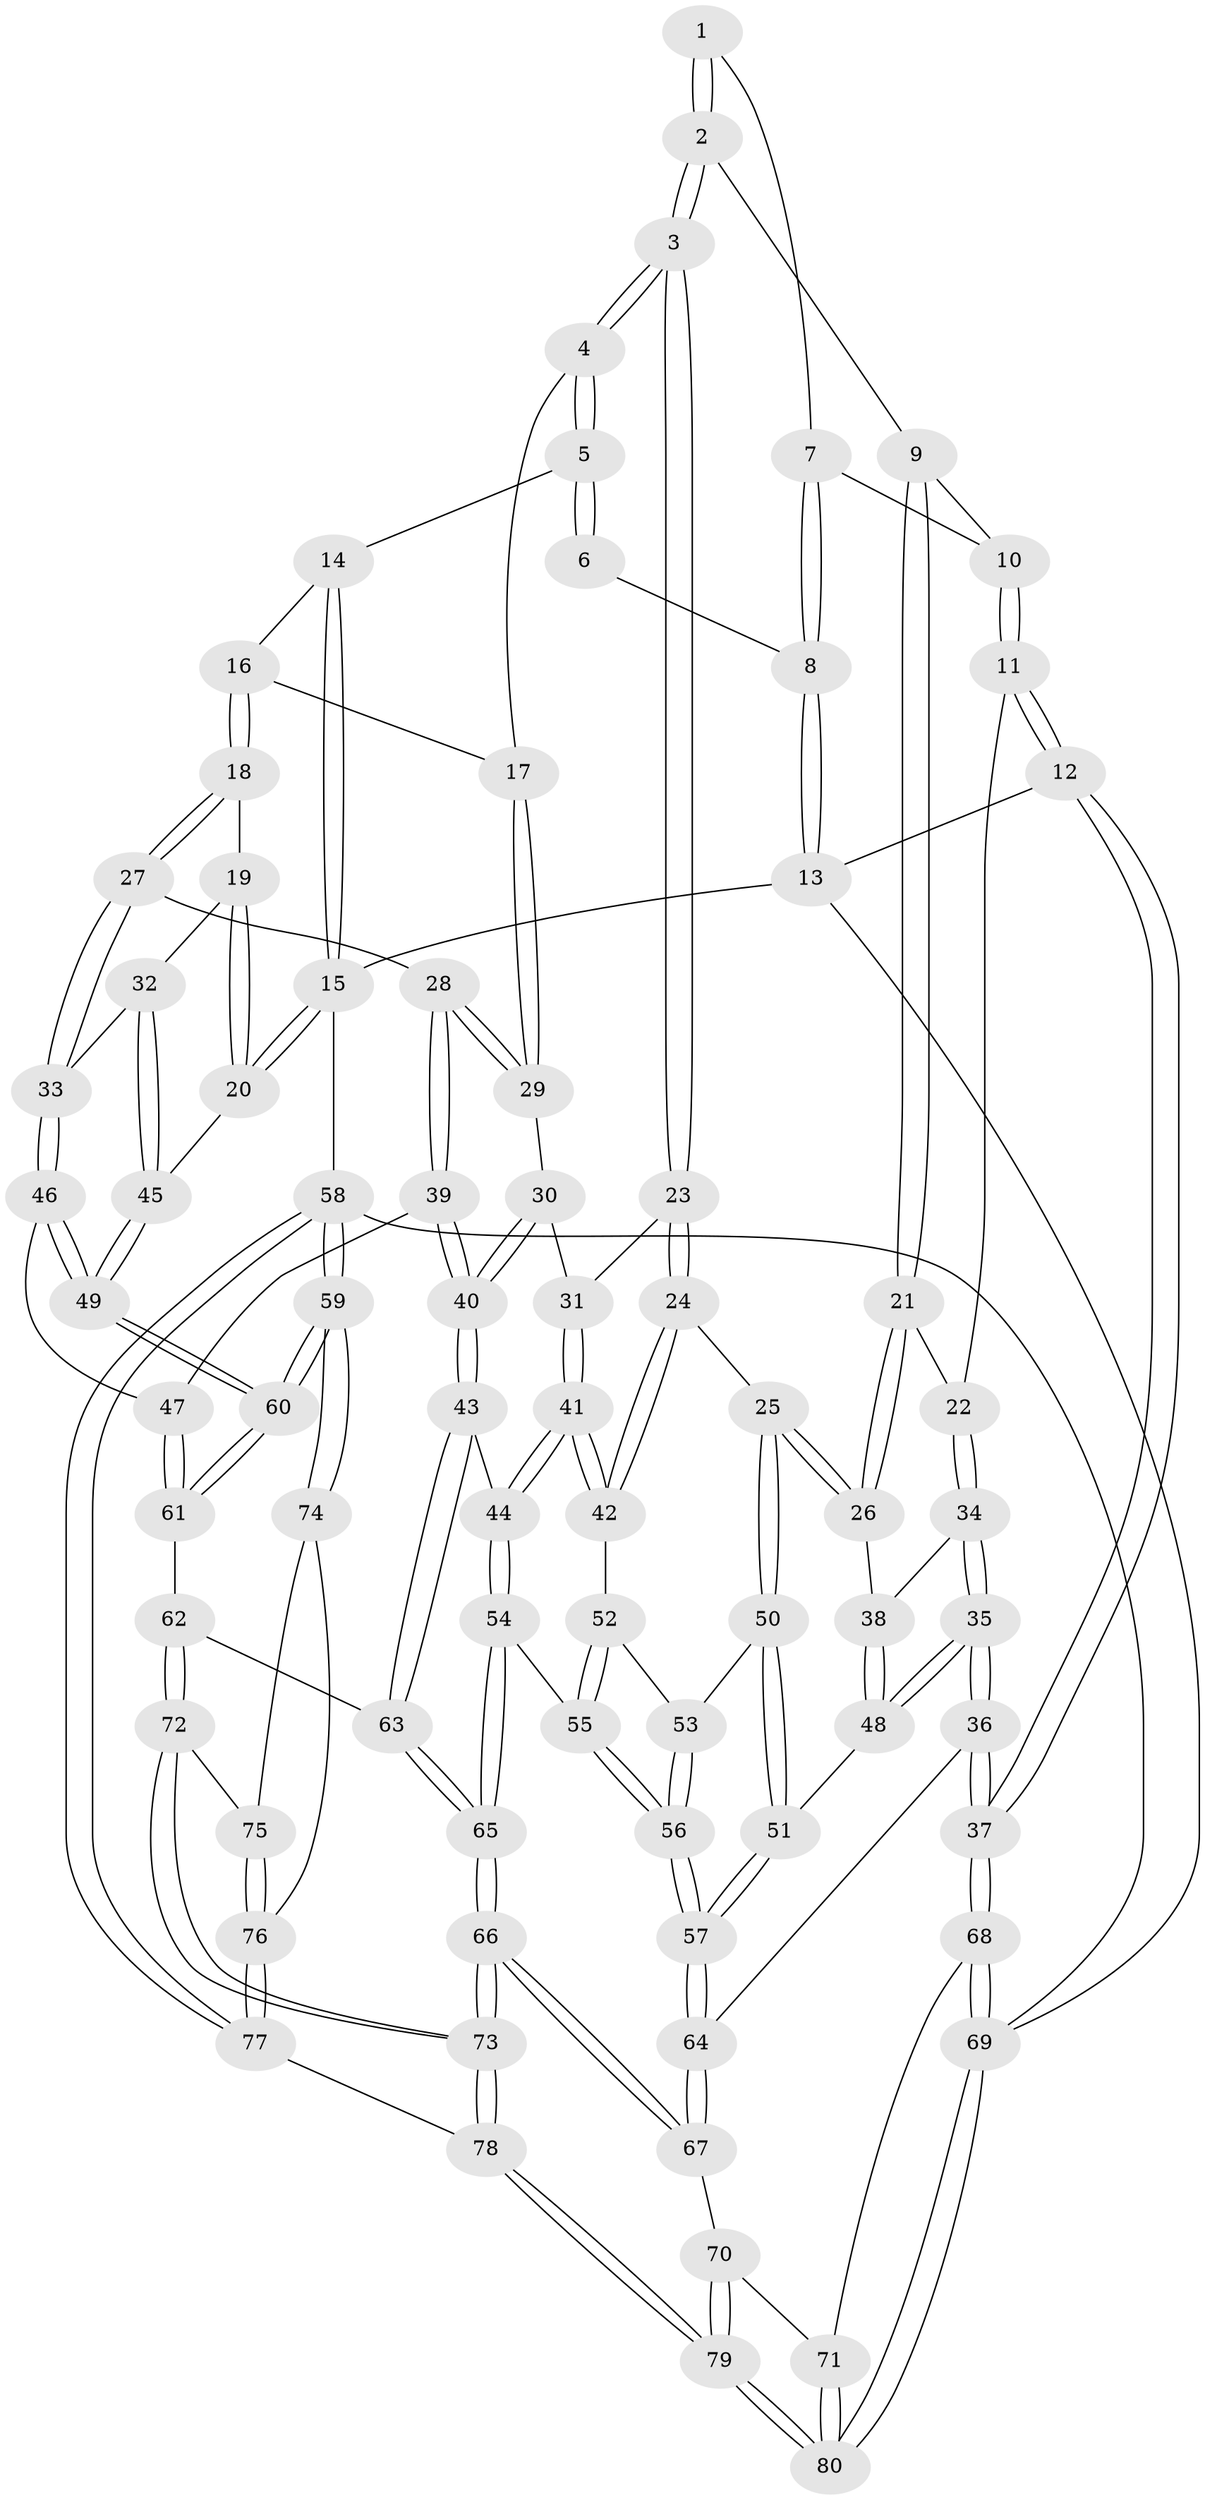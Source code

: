 // Generated by graph-tools (version 1.1) at 2025/51/03/09/25 03:51:10]
// undirected, 80 vertices, 197 edges
graph export_dot {
graph [start="1"]
  node [color=gray90,style=filled];
  1 [pos="+0.23568549566338903+0.09587869906768881"];
  2 [pos="+0.3062608401933852+0.15220776389976365"];
  3 [pos="+0.5075693031924752+0.11845951547462051"];
  4 [pos="+0.5232349277659575+0.09745270769599426"];
  5 [pos="+0.6028283895542395+0"];
  6 [pos="+0.05274492503503071+0"];
  7 [pos="+0.10304491221051738+0.11948310371752471"];
  8 [pos="+0+0"];
  9 [pos="+0.24445918958269983+0.2085551315219007"];
  10 [pos="+0.10536705488736797+0.13829901430437969"];
  11 [pos="+0.06041384234597371+0.27145438554843615"];
  12 [pos="+0+0.29029045704273004"];
  13 [pos="+0+0"];
  14 [pos="+0.7856751680481543+0"];
  15 [pos="+1+0"];
  16 [pos="+0.865757254120788+0.15895204364786544"];
  17 [pos="+0.708830911908831+0.28156881676084633"];
  18 [pos="+0.8925632718049591+0.23197907996775766"];
  19 [pos="+0.997307165578958+0.2728659318539661"];
  20 [pos="+1+0.29988400310904145"];
  21 [pos="+0.21435284952028008+0.2698759192655498"];
  22 [pos="+0.089622555400738+0.2884409399617026"];
  23 [pos="+0.4951429576647295+0.20619217805208923"];
  24 [pos="+0.36765241986329167+0.3877066366319573"];
  25 [pos="+0.3078236174995859+0.4046866146956358"];
  26 [pos="+0.2915577544584848+0.39884497802523866"];
  27 [pos="+0.8214303277173907+0.3457667775832085"];
  28 [pos="+0.7794022647350786+0.35614410880730024"];
  29 [pos="+0.7477026153111846+0.342463636679061"];
  30 [pos="+0.6687795699797658+0.3767674940258106"];
  31 [pos="+0.5680394276501053+0.35241033117476045"];
  32 [pos="+0.9326225477219189+0.4034700159616626"];
  33 [pos="+0.9007848624682177+0.4298495530212047"];
  34 [pos="+0.11575828754655375+0.3946721282780681"];
  35 [pos="+0.00776159733331531+0.552746953444403"];
  36 [pos="+0+0.5988500589855921"];
  37 [pos="+0+0.6147001018005842"];
  38 [pos="+0.22198900525295787+0.42203454764151466"];
  39 [pos="+0.7311842140739891+0.5454607281533026"];
  40 [pos="+0.6559126536709436+0.5718453212427278"];
  41 [pos="+0.5554275770901089+0.5259390429202923"];
  42 [pos="+0.48221829593055443+0.5132139625451724"];
  43 [pos="+0.6403953493731686+0.5811990275700922"];
  44 [pos="+0.6030166098997811+0.5680536227914664"];
  45 [pos="+1+0.35937180449546335"];
  46 [pos="+0.9061219712584856+0.455603095816962"];
  47 [pos="+0.8268215727178181+0.5622657552994355"];
  48 [pos="+0.14594494857147727+0.551423659571722"];
  49 [pos="+1+0.5795126996789313"];
  50 [pos="+0.30010313946867595+0.5109404190898136"];
  51 [pos="+0.23133856930430835+0.5968959676931224"];
  52 [pos="+0.44376639134467455+0.5437668468367632"];
  53 [pos="+0.3744541927822296+0.5675246957988772"];
  54 [pos="+0.4535369971483065+0.6968423936146715"];
  55 [pos="+0.41967338471620996+0.6862441815278338"];
  56 [pos="+0.3358494045120009+0.6880923607782538"];
  57 [pos="+0.27452323908999937+0.7175258450810064"];
  58 [pos="+1+1"];
  59 [pos="+1+0.8223899698696984"];
  60 [pos="+1+0.7267880935541431"];
  61 [pos="+0.8835540233960383+0.6302255323513676"];
  62 [pos="+0.7650476334438358+0.7815986338970555"];
  63 [pos="+0.6672561302909249+0.7412089432192914"];
  64 [pos="+0.2684960140365089+0.7305988303132109"];
  65 [pos="+0.5345538050671974+0.8657034203608509"];
  66 [pos="+0.5149764569576064+0.914434154514415"];
  67 [pos="+0.25761262845599736+0.8085319884608668"];
  68 [pos="+0+0.7687617858120398"];
  69 [pos="+0+1"];
  70 [pos="+0.24201591631293545+0.8233092125798077"];
  71 [pos="+0.07413912441077322+0.8595569583274723"];
  72 [pos="+0.7686073828682352+0.7861430807116274"];
  73 [pos="+0.5550412341156903+1"];
  74 [pos="+1+0.8381806018192025"];
  75 [pos="+0.7998018635801372+0.8179496829354053"];
  76 [pos="+0.7778837789665313+0.9983844759657867"];
  77 [pos="+0.6767804454695119+1"];
  78 [pos="+0.5622429601450973+1"];
  79 [pos="+0.2832631638937337+1"];
  80 [pos="+0.194663006873093+1"];
  1 -- 2;
  1 -- 2;
  1 -- 7;
  2 -- 3;
  2 -- 3;
  2 -- 9;
  3 -- 4;
  3 -- 4;
  3 -- 23;
  3 -- 23;
  4 -- 5;
  4 -- 5;
  4 -- 17;
  5 -- 6;
  5 -- 6;
  5 -- 14;
  6 -- 8;
  7 -- 8;
  7 -- 8;
  7 -- 10;
  8 -- 13;
  8 -- 13;
  9 -- 10;
  9 -- 21;
  9 -- 21;
  10 -- 11;
  10 -- 11;
  11 -- 12;
  11 -- 12;
  11 -- 22;
  12 -- 13;
  12 -- 37;
  12 -- 37;
  13 -- 15;
  13 -- 69;
  14 -- 15;
  14 -- 15;
  14 -- 16;
  15 -- 20;
  15 -- 20;
  15 -- 58;
  16 -- 17;
  16 -- 18;
  16 -- 18;
  17 -- 29;
  17 -- 29;
  18 -- 19;
  18 -- 27;
  18 -- 27;
  19 -- 20;
  19 -- 20;
  19 -- 32;
  20 -- 45;
  21 -- 22;
  21 -- 26;
  21 -- 26;
  22 -- 34;
  22 -- 34;
  23 -- 24;
  23 -- 24;
  23 -- 31;
  24 -- 25;
  24 -- 42;
  24 -- 42;
  25 -- 26;
  25 -- 26;
  25 -- 50;
  25 -- 50;
  26 -- 38;
  27 -- 28;
  27 -- 33;
  27 -- 33;
  28 -- 29;
  28 -- 29;
  28 -- 39;
  28 -- 39;
  29 -- 30;
  30 -- 31;
  30 -- 40;
  30 -- 40;
  31 -- 41;
  31 -- 41;
  32 -- 33;
  32 -- 45;
  32 -- 45;
  33 -- 46;
  33 -- 46;
  34 -- 35;
  34 -- 35;
  34 -- 38;
  35 -- 36;
  35 -- 36;
  35 -- 48;
  35 -- 48;
  36 -- 37;
  36 -- 37;
  36 -- 64;
  37 -- 68;
  37 -- 68;
  38 -- 48;
  38 -- 48;
  39 -- 40;
  39 -- 40;
  39 -- 47;
  40 -- 43;
  40 -- 43;
  41 -- 42;
  41 -- 42;
  41 -- 44;
  41 -- 44;
  42 -- 52;
  43 -- 44;
  43 -- 63;
  43 -- 63;
  44 -- 54;
  44 -- 54;
  45 -- 49;
  45 -- 49;
  46 -- 47;
  46 -- 49;
  46 -- 49;
  47 -- 61;
  47 -- 61;
  48 -- 51;
  49 -- 60;
  49 -- 60;
  50 -- 51;
  50 -- 51;
  50 -- 53;
  51 -- 57;
  51 -- 57;
  52 -- 53;
  52 -- 55;
  52 -- 55;
  53 -- 56;
  53 -- 56;
  54 -- 55;
  54 -- 65;
  54 -- 65;
  55 -- 56;
  55 -- 56;
  56 -- 57;
  56 -- 57;
  57 -- 64;
  57 -- 64;
  58 -- 59;
  58 -- 59;
  58 -- 77;
  58 -- 77;
  58 -- 69;
  59 -- 60;
  59 -- 60;
  59 -- 74;
  59 -- 74;
  60 -- 61;
  60 -- 61;
  61 -- 62;
  62 -- 63;
  62 -- 72;
  62 -- 72;
  63 -- 65;
  63 -- 65;
  64 -- 67;
  64 -- 67;
  65 -- 66;
  65 -- 66;
  66 -- 67;
  66 -- 67;
  66 -- 73;
  66 -- 73;
  67 -- 70;
  68 -- 69;
  68 -- 69;
  68 -- 71;
  69 -- 80;
  69 -- 80;
  70 -- 71;
  70 -- 79;
  70 -- 79;
  71 -- 80;
  71 -- 80;
  72 -- 73;
  72 -- 73;
  72 -- 75;
  73 -- 78;
  73 -- 78;
  74 -- 75;
  74 -- 76;
  75 -- 76;
  75 -- 76;
  76 -- 77;
  76 -- 77;
  77 -- 78;
  78 -- 79;
  78 -- 79;
  79 -- 80;
  79 -- 80;
}
